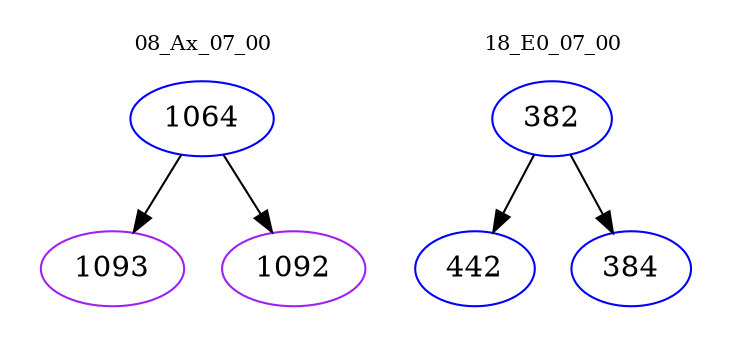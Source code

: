 digraph{
subgraph cluster_0 {
color = white
label = "08_Ax_07_00";
fontsize=10;
T0_1064 [label="1064", color="blue"]
T0_1064 -> T0_1093 [color="black"]
T0_1093 [label="1093", color="purple"]
T0_1064 -> T0_1092 [color="black"]
T0_1092 [label="1092", color="purple"]
}
subgraph cluster_1 {
color = white
label = "18_E0_07_00";
fontsize=10;
T1_382 [label="382", color="blue"]
T1_382 -> T1_442 [color="black"]
T1_442 [label="442", color="blue"]
T1_382 -> T1_384 [color="black"]
T1_384 [label="384", color="blue"]
}
}

